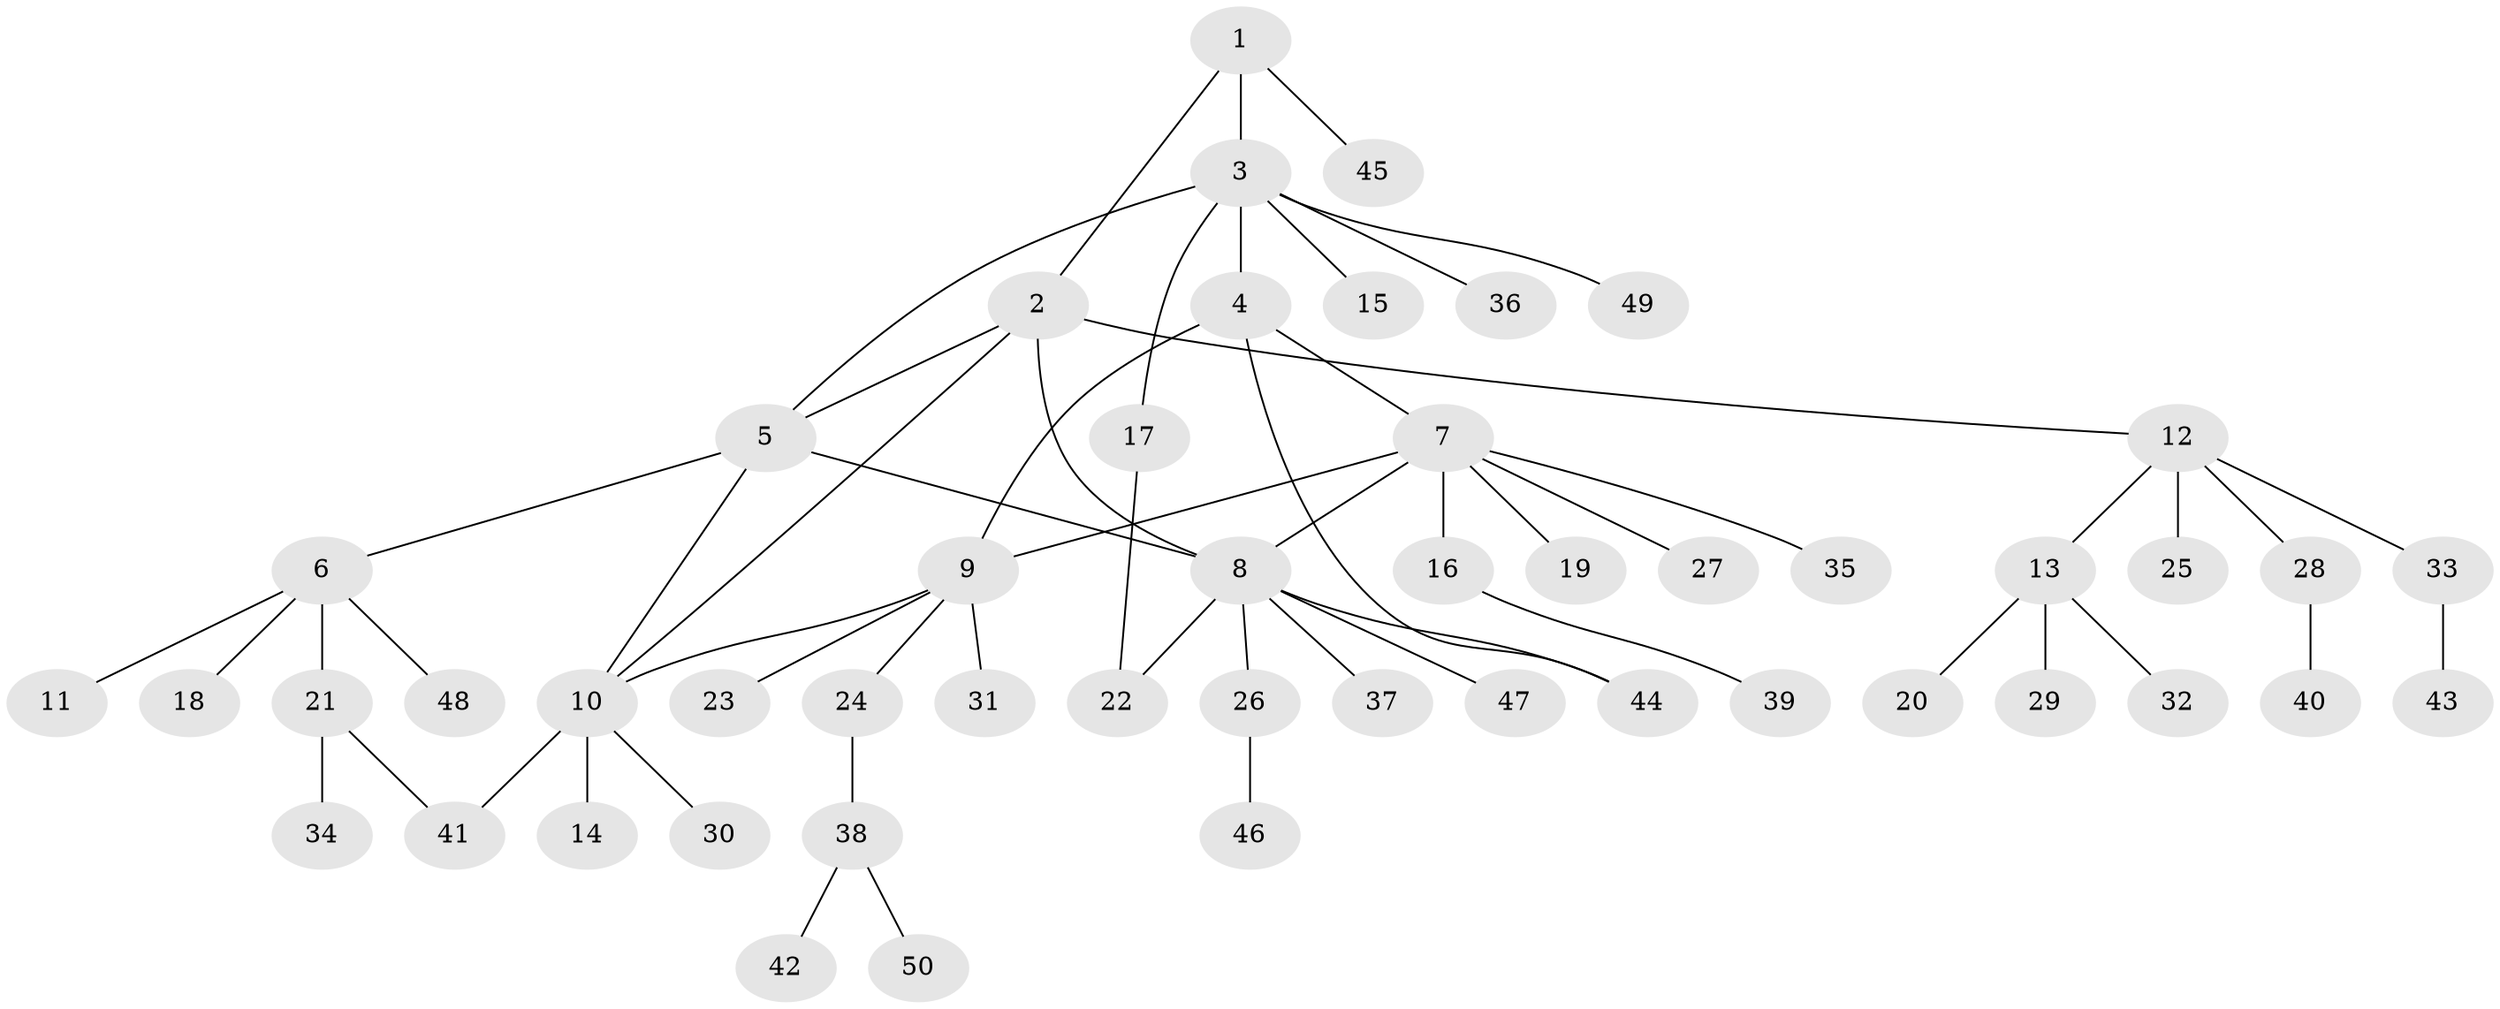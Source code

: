 // Generated by graph-tools (version 1.1) at 2025/54/03/09/25 04:54:25]
// undirected, 50 vertices, 58 edges
graph export_dot {
graph [start="1"]
  node [color=gray90,style=filled];
  1;
  2;
  3;
  4;
  5;
  6;
  7;
  8;
  9;
  10;
  11;
  12;
  13;
  14;
  15;
  16;
  17;
  18;
  19;
  20;
  21;
  22;
  23;
  24;
  25;
  26;
  27;
  28;
  29;
  30;
  31;
  32;
  33;
  34;
  35;
  36;
  37;
  38;
  39;
  40;
  41;
  42;
  43;
  44;
  45;
  46;
  47;
  48;
  49;
  50;
  1 -- 2;
  1 -- 3;
  1 -- 45;
  2 -- 5;
  2 -- 8;
  2 -- 10;
  2 -- 12;
  3 -- 4;
  3 -- 5;
  3 -- 15;
  3 -- 17;
  3 -- 36;
  3 -- 49;
  4 -- 7;
  4 -- 9;
  4 -- 44;
  5 -- 6;
  5 -- 8;
  5 -- 10;
  6 -- 11;
  6 -- 18;
  6 -- 21;
  6 -- 48;
  7 -- 8;
  7 -- 9;
  7 -- 16;
  7 -- 19;
  7 -- 27;
  7 -- 35;
  8 -- 22;
  8 -- 26;
  8 -- 37;
  8 -- 44;
  8 -- 47;
  9 -- 10;
  9 -- 23;
  9 -- 24;
  9 -- 31;
  10 -- 14;
  10 -- 30;
  10 -- 41;
  12 -- 13;
  12 -- 25;
  12 -- 28;
  12 -- 33;
  13 -- 20;
  13 -- 29;
  13 -- 32;
  16 -- 39;
  17 -- 22;
  21 -- 34;
  21 -- 41;
  24 -- 38;
  26 -- 46;
  28 -- 40;
  33 -- 43;
  38 -- 42;
  38 -- 50;
}
